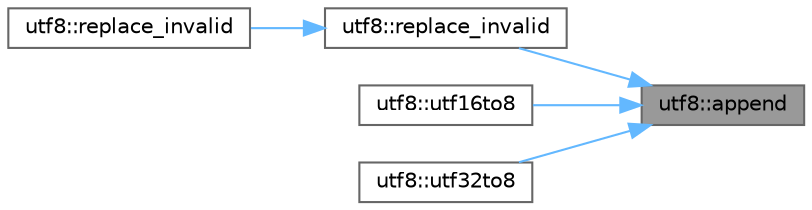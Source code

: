 digraph "utf8::append"
{
 // INTERACTIVE_SVG=YES
 // LATEX_PDF_SIZE
  bgcolor="transparent";
  edge [fontname=Helvetica,fontsize=10,labelfontname=Helvetica,labelfontsize=10];
  node [fontname=Helvetica,fontsize=10,shape=box,height=0.2,width=0.4];
  rankdir="RL";
  Node1 [label="utf8::append",height=0.2,width=0.4,color="gray40", fillcolor="grey60", style="filled", fontcolor="black",tooltip="The library API - functions intended to be called by the users."];
  Node1 -> Node2 [dir="back",color="steelblue1",style="solid"];
  Node2 [label="utf8::replace_invalid",height=0.2,width=0.4,color="grey40", fillcolor="white", style="filled",URL="$namespaceutf8.html#a07dcd36a2185e5c9f0b19dd88859cd6c",tooltip=" "];
  Node2 -> Node3 [dir="back",color="steelblue1",style="solid"];
  Node3 [label="utf8::replace_invalid",height=0.2,width=0.4,color="grey40", fillcolor="white", style="filled",URL="$namespaceutf8.html#a13db09b6629724205302c623b76db028",tooltip=" "];
  Node1 -> Node4 [dir="back",color="steelblue1",style="solid"];
  Node4 [label="utf8::utf16to8",height=0.2,width=0.4,color="grey40", fillcolor="white", style="filled",URL="$namespaceutf8.html#acb68503442bd2e797e8fc8a960f54cf8",tooltip=" "];
  Node1 -> Node5 [dir="back",color="steelblue1",style="solid"];
  Node5 [label="utf8::utf32to8",height=0.2,width=0.4,color="grey40", fillcolor="white", style="filled",URL="$namespaceutf8.html#a4a1157ef2f85d4bc8366dbbea20dcb48",tooltip=" "];
}
